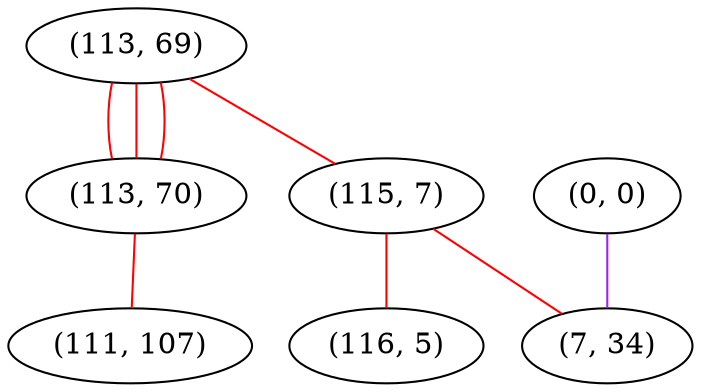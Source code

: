graph "" {
"(113, 69)";
"(0, 0)";
"(113, 70)";
"(115, 7)";
"(111, 107)";
"(116, 5)";
"(7, 34)";
"(113, 69)" -- "(115, 7)"  [color=red, key=0, weight=1];
"(113, 69)" -- "(113, 70)"  [color=red, key=0, weight=1];
"(113, 69)" -- "(113, 70)"  [color=red, key=1, weight=1];
"(113, 69)" -- "(113, 70)"  [color=red, key=2, weight=1];
"(0, 0)" -- "(7, 34)"  [color=purple, key=0, weight=4];
"(113, 70)" -- "(111, 107)"  [color=red, key=0, weight=1];
"(115, 7)" -- "(116, 5)"  [color=red, key=0, weight=1];
"(115, 7)" -- "(7, 34)"  [color=red, key=0, weight=1];
}
